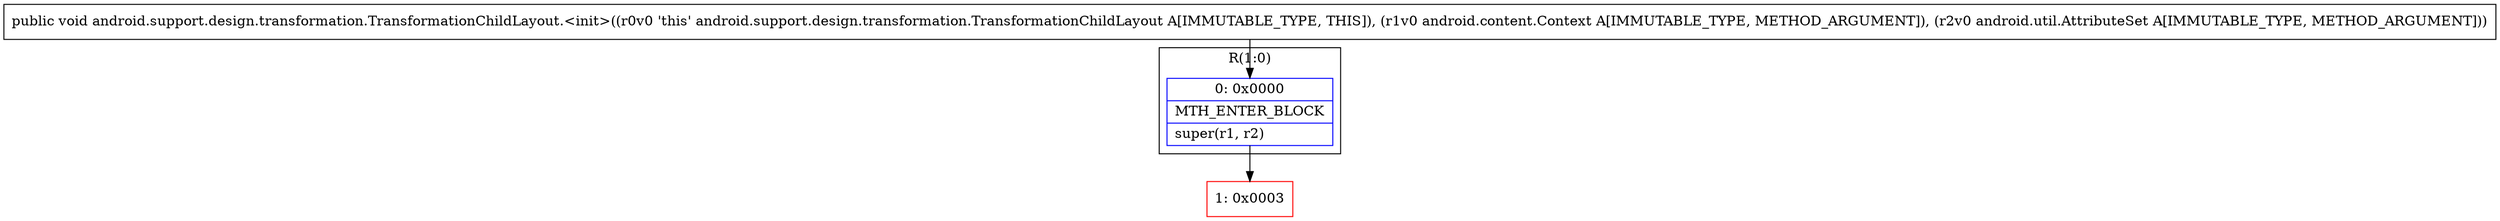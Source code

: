 digraph "CFG forandroid.support.design.transformation.TransformationChildLayout.\<init\>(Landroid\/content\/Context;Landroid\/util\/AttributeSet;)V" {
subgraph cluster_Region_1111855573 {
label = "R(1:0)";
node [shape=record,color=blue];
Node_0 [shape=record,label="{0\:\ 0x0000|MTH_ENTER_BLOCK\l|super(r1, r2)\l}"];
}
Node_1 [shape=record,color=red,label="{1\:\ 0x0003}"];
MethodNode[shape=record,label="{public void android.support.design.transformation.TransformationChildLayout.\<init\>((r0v0 'this' android.support.design.transformation.TransformationChildLayout A[IMMUTABLE_TYPE, THIS]), (r1v0 android.content.Context A[IMMUTABLE_TYPE, METHOD_ARGUMENT]), (r2v0 android.util.AttributeSet A[IMMUTABLE_TYPE, METHOD_ARGUMENT])) }"];
MethodNode -> Node_0;
Node_0 -> Node_1;
}

